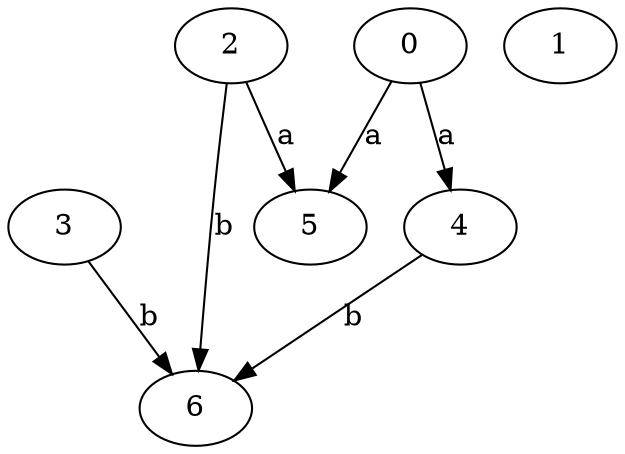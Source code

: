strict digraph  {
3;
0;
1;
2;
4;
5;
6;
3 -> 6  [label=b];
0 -> 4  [label=a];
0 -> 5  [label=a];
2 -> 5  [label=a];
2 -> 6  [label=b];
4 -> 6  [label=b];
}
